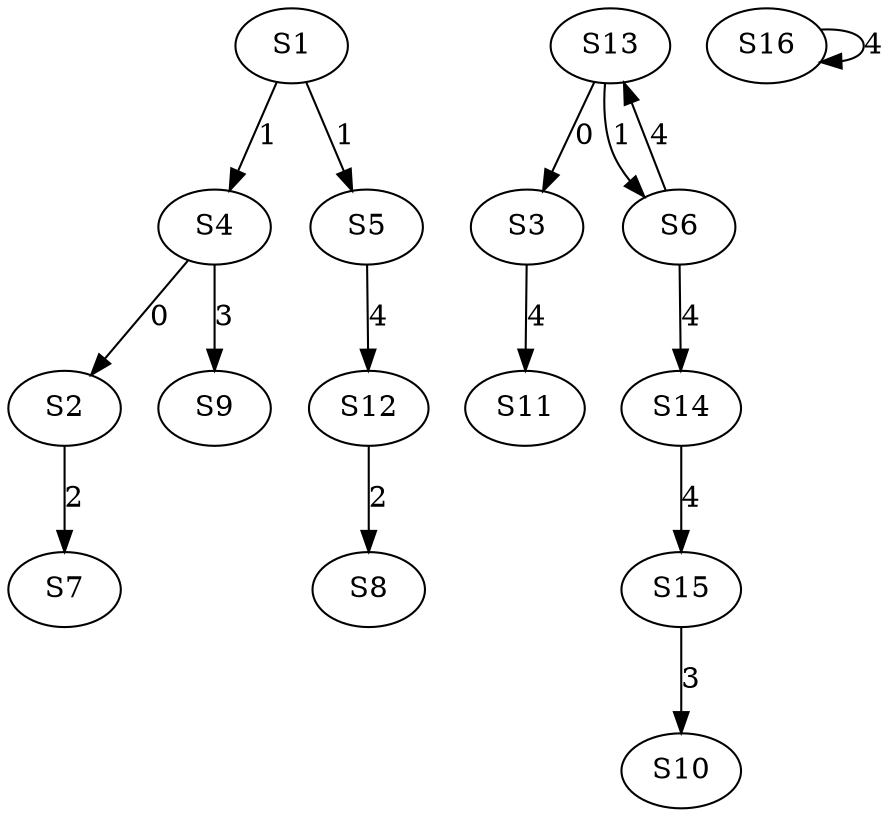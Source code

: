 strict digraph {
	S4 -> S2 [ label = 0 ];
	S13 -> S3 [ label = 0 ];
	S1 -> S4 [ label = 1 ];
	S1 -> S5 [ label = 1 ];
	S13 -> S6 [ label = 1 ];
	S2 -> S7 [ label = 2 ];
	S12 -> S8 [ label = 2 ];
	S4 -> S9 [ label = 3 ];
	S15 -> S10 [ label = 3 ];
	S3 -> S11 [ label = 4 ];
	S5 -> S12 [ label = 4 ];
	S6 -> S13 [ label = 4 ];
	S6 -> S14 [ label = 4 ];
	S14 -> S15 [ label = 4 ];
	S16 -> S16 [ label = 4 ];
}